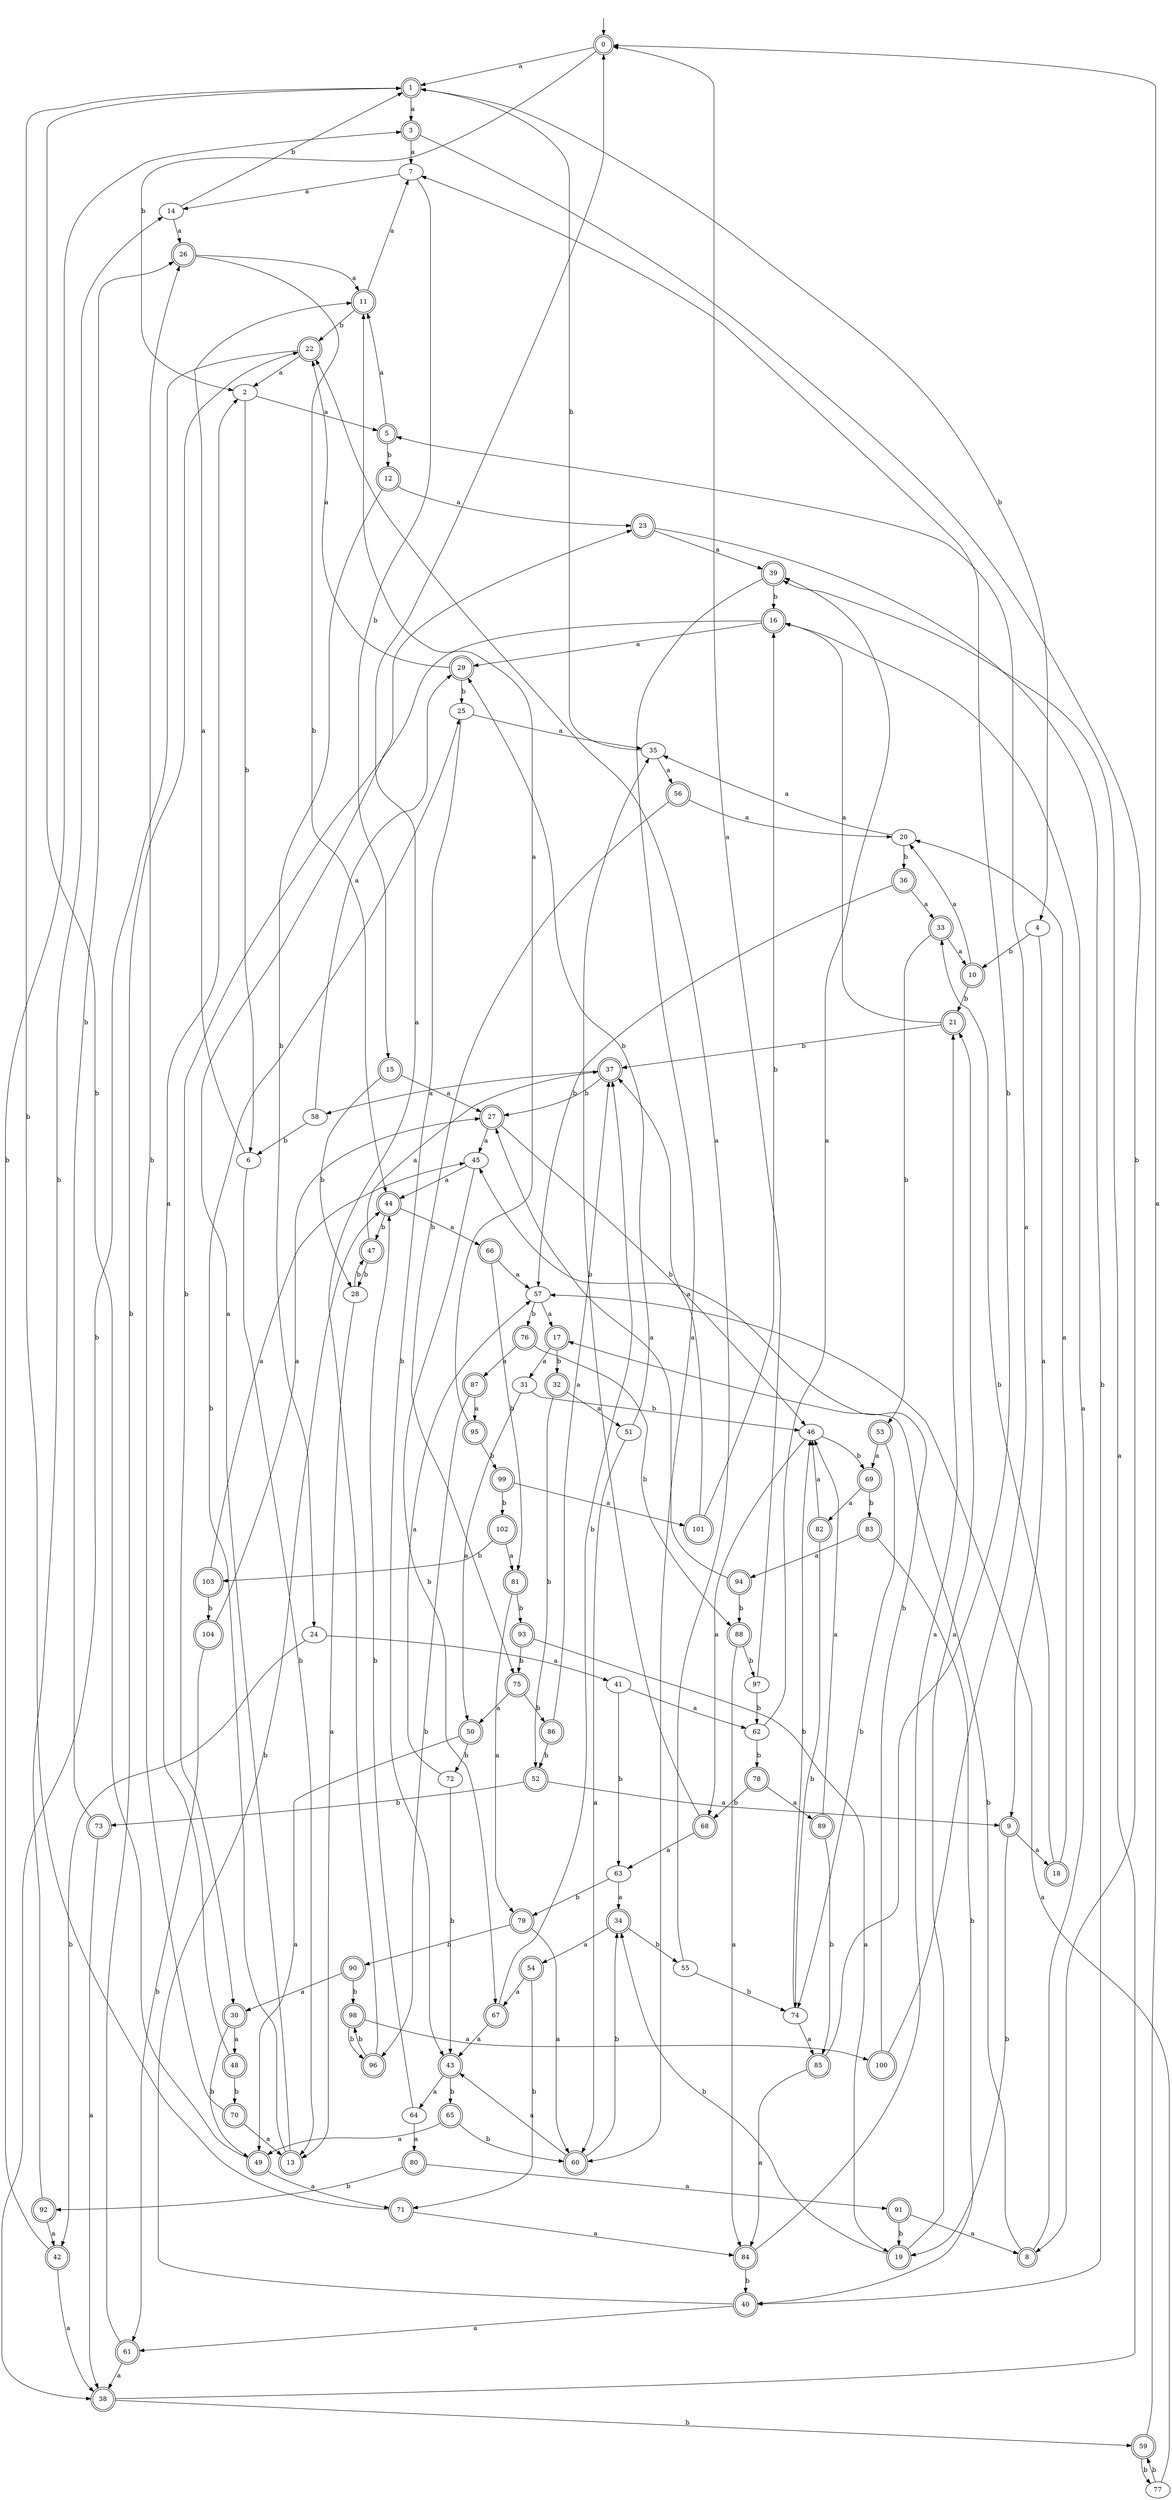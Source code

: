 digraph RandomDFA {
  __start0 [label="", shape=none];
  __start0 -> 0 [label=""];
  0 [shape=circle] [shape=doublecircle]
  0 -> 1 [label="a"]
  0 -> 2 [label="b"]
  1 [shape=doublecircle]
  1 -> 3 [label="a"]
  1 -> 4 [label="b"]
  2
  2 -> 5 [label="a"]
  2 -> 6 [label="b"]
  3 [shape=doublecircle]
  3 -> 7 [label="a"]
  3 -> 8 [label="b"]
  4
  4 -> 9 [label="a"]
  4 -> 10 [label="b"]
  5 [shape=doublecircle]
  5 -> 11 [label="a"]
  5 -> 12 [label="b"]
  6
  6 -> 11 [label="a"]
  6 -> 13 [label="b"]
  7
  7 -> 14 [label="a"]
  7 -> 15 [label="b"]
  8 [shape=doublecircle]
  8 -> 16 [label="a"]
  8 -> 17 [label="b"]
  9 [shape=doublecircle]
  9 -> 18 [label="a"]
  9 -> 19 [label="b"]
  10 [shape=doublecircle]
  10 -> 20 [label="a"]
  10 -> 21 [label="b"]
  11 [shape=doublecircle]
  11 -> 7 [label="a"]
  11 -> 22 [label="b"]
  12 [shape=doublecircle]
  12 -> 23 [label="a"]
  12 -> 24 [label="b"]
  13 [shape=doublecircle]
  13 -> 23 [label="a"]
  13 -> 25 [label="b"]
  14
  14 -> 26 [label="a"]
  14 -> 1 [label="b"]
  15 [shape=doublecircle]
  15 -> 27 [label="a"]
  15 -> 28 [label="b"]
  16 [shape=doublecircle]
  16 -> 29 [label="a"]
  16 -> 30 [label="b"]
  17 [shape=doublecircle]
  17 -> 31 [label="a"]
  17 -> 32 [label="b"]
  18 [shape=doublecircle]
  18 -> 20 [label="a"]
  18 -> 33 [label="b"]
  19 [shape=doublecircle]
  19 -> 21 [label="a"]
  19 -> 34 [label="b"]
  20
  20 -> 35 [label="a"]
  20 -> 36 [label="b"]
  21 [shape=doublecircle]
  21 -> 16 [label="a"]
  21 -> 37 [label="b"]
  22 [shape=doublecircle]
  22 -> 2 [label="a"]
  22 -> 38 [label="b"]
  23 [shape=doublecircle]
  23 -> 39 [label="a"]
  23 -> 40 [label="b"]
  24
  24 -> 41 [label="a"]
  24 -> 42 [label="b"]
  25
  25 -> 35 [label="a"]
  25 -> 43 [label="b"]
  26 [shape=doublecircle]
  26 -> 11 [label="a"]
  26 -> 44 [label="b"]
  27 [shape=doublecircle]
  27 -> 45 [label="a"]
  27 -> 46 [label="b"]
  28
  28 -> 13 [label="a"]
  28 -> 47 [label="b"]
  29 [shape=doublecircle]
  29 -> 22 [label="a"]
  29 -> 25 [label="b"]
  30 [shape=doublecircle]
  30 -> 48 [label="a"]
  30 -> 49 [label="b"]
  31
  31 -> 50 [label="a"]
  31 -> 46 [label="b"]
  32 [shape=doublecircle]
  32 -> 51 [label="a"]
  32 -> 52 [label="b"]
  33 [shape=doublecircle]
  33 -> 10 [label="a"]
  33 -> 53 [label="b"]
  34 [shape=doublecircle]
  34 -> 54 [label="a"]
  34 -> 55 [label="b"]
  35
  35 -> 56 [label="a"]
  35 -> 1 [label="b"]
  36 [shape=doublecircle]
  36 -> 33 [label="a"]
  36 -> 57 [label="b"]
  37 [shape=doublecircle]
  37 -> 58 [label="a"]
  37 -> 27 [label="b"]
  38 [shape=doublecircle]
  38 -> 39 [label="a"]
  38 -> 59 [label="b"]
  39 [shape=doublecircle]
  39 -> 60 [label="a"]
  39 -> 16 [label="b"]
  40 [shape=doublecircle]
  40 -> 61 [label="a"]
  40 -> 44 [label="b"]
  41
  41 -> 62 [label="a"]
  41 -> 63 [label="b"]
  42 [shape=doublecircle]
  42 -> 38 [label="a"]
  42 -> 3 [label="b"]
  43 [shape=doublecircle]
  43 -> 64 [label="a"]
  43 -> 65 [label="b"]
  44 [shape=doublecircle]
  44 -> 66 [label="a"]
  44 -> 47 [label="b"]
  45
  45 -> 44 [label="a"]
  45 -> 67 [label="b"]
  46
  46 -> 68 [label="a"]
  46 -> 69 [label="b"]
  47 [shape=doublecircle]
  47 -> 37 [label="a"]
  47 -> 28 [label="b"]
  48 [shape=doublecircle]
  48 -> 2 [label="a"]
  48 -> 70 [label="b"]
  49 [shape=doublecircle]
  49 -> 71 [label="a"]
  49 -> 1 [label="b"]
  50 [shape=doublecircle]
  50 -> 49 [label="a"]
  50 -> 72 [label="b"]
  51
  51 -> 60 [label="a"]
  51 -> 29 [label="b"]
  52 [shape=doublecircle]
  52 -> 9 [label="a"]
  52 -> 73 [label="b"]
  53 [shape=doublecircle]
  53 -> 69 [label="a"]
  53 -> 74 [label="b"]
  54 [shape=doublecircle]
  54 -> 67 [label="a"]
  54 -> 71 [label="b"]
  55
  55 -> 22 [label="a"]
  55 -> 74 [label="b"]
  56 [shape=doublecircle]
  56 -> 20 [label="a"]
  56 -> 75 [label="b"]
  57
  57 -> 17 [label="a"]
  57 -> 76 [label="b"]
  58
  58 -> 29 [label="a"]
  58 -> 6 [label="b"]
  59 [shape=doublecircle]
  59 -> 0 [label="a"]
  59 -> 77 [label="b"]
  60 [shape=doublecircle]
  60 -> 43 [label="a"]
  60 -> 34 [label="b"]
  61 [shape=doublecircle]
  61 -> 38 [label="a"]
  61 -> 22 [label="b"]
  62
  62 -> 39 [label="a"]
  62 -> 78 [label="b"]
  63
  63 -> 34 [label="a"]
  63 -> 79 [label="b"]
  64
  64 -> 80 [label="a"]
  64 -> 44 [label="b"]
  65 [shape=doublecircle]
  65 -> 49 [label="a"]
  65 -> 60 [label="b"]
  66 [shape=doublecircle]
  66 -> 57 [label="a"]
  66 -> 81 [label="b"]
  67 [shape=doublecircle]
  67 -> 43 [label="a"]
  67 -> 37 [label="b"]
  68 [shape=doublecircle]
  68 -> 63 [label="a"]
  68 -> 35 [label="b"]
  69 [shape=doublecircle]
  69 -> 82 [label="a"]
  69 -> 83 [label="b"]
  70 [shape=doublecircle]
  70 -> 13 [label="a"]
  70 -> 26 [label="b"]
  71 [shape=doublecircle]
  71 -> 84 [label="a"]
  71 -> 1 [label="b"]
  72
  72 -> 57 [label="a"]
  72 -> 43 [label="b"]
  73 [shape=doublecircle]
  73 -> 38 [label="a"]
  73 -> 26 [label="b"]
  74
  74 -> 85 [label="a"]
  74 -> 46 [label="b"]
  75 [shape=doublecircle]
  75 -> 50 [label="a"]
  75 -> 86 [label="b"]
  76 [shape=doublecircle]
  76 -> 87 [label="a"]
  76 -> 88 [label="b"]
  77
  77 -> 57 [label="a"]
  77 -> 59 [label="b"]
  78 [shape=doublecircle]
  78 -> 89 [label="a"]
  78 -> 68 [label="b"]
  79 [shape=doublecircle]
  79 -> 60 [label="a"]
  79 -> 90 [label="b"]
  80 [shape=doublecircle]
  80 -> 91 [label="a"]
  80 -> 92 [label="b"]
  81 [shape=doublecircle]
  81 -> 79 [label="a"]
  81 -> 93 [label="b"]
  82 [shape=doublecircle]
  82 -> 46 [label="a"]
  82 -> 74 [label="b"]
  83 [shape=doublecircle]
  83 -> 94 [label="a"]
  83 -> 40 [label="b"]
  84 [shape=doublecircle]
  84 -> 21 [label="a"]
  84 -> 40 [label="b"]
  85 [shape=doublecircle]
  85 -> 84 [label="a"]
  85 -> 7 [label="b"]
  86 [shape=doublecircle]
  86 -> 37 [label="a"]
  86 -> 52 [label="b"]
  87 [shape=doublecircle]
  87 -> 95 [label="a"]
  87 -> 96 [label="b"]
  88 [shape=doublecircle]
  88 -> 84 [label="a"]
  88 -> 97 [label="b"]
  89 [shape=doublecircle]
  89 -> 46 [label="a"]
  89 -> 85 [label="b"]
  90 [shape=doublecircle]
  90 -> 30 [label="a"]
  90 -> 98 [label="b"]
  91 [shape=doublecircle]
  91 -> 8 [label="a"]
  91 -> 19 [label="b"]
  92 [shape=doublecircle]
  92 -> 42 [label="a"]
  92 -> 14 [label="b"]
  93 [shape=doublecircle]
  93 -> 19 [label="a"]
  93 -> 75 [label="b"]
  94 [shape=doublecircle]
  94 -> 27 [label="a"]
  94 -> 88 [label="b"]
  95 [shape=doublecircle]
  95 -> 11 [label="a"]
  95 -> 99 [label="b"]
  96 [shape=doublecircle]
  96 -> 0 [label="a"]
  96 -> 98 [label="b"]
  97
  97 -> 0 [label="a"]
  97 -> 62 [label="b"]
  98 [shape=doublecircle]
  98 -> 100 [label="a"]
  98 -> 96 [label="b"]
  99 [shape=doublecircle]
  99 -> 101 [label="a"]
  99 -> 102 [label="b"]
  100 [shape=doublecircle]
  100 -> 5 [label="a"]
  100 -> 45 [label="b"]
  101 [shape=doublecircle]
  101 -> 37 [label="a"]
  101 -> 16 [label="b"]
  102 [shape=doublecircle]
  102 -> 81 [label="a"]
  102 -> 103 [label="b"]
  103 [shape=doublecircle]
  103 -> 45 [label="a"]
  103 -> 104 [label="b"]
  104 [shape=doublecircle]
  104 -> 27 [label="a"]
  104 -> 61 [label="b"]
}
